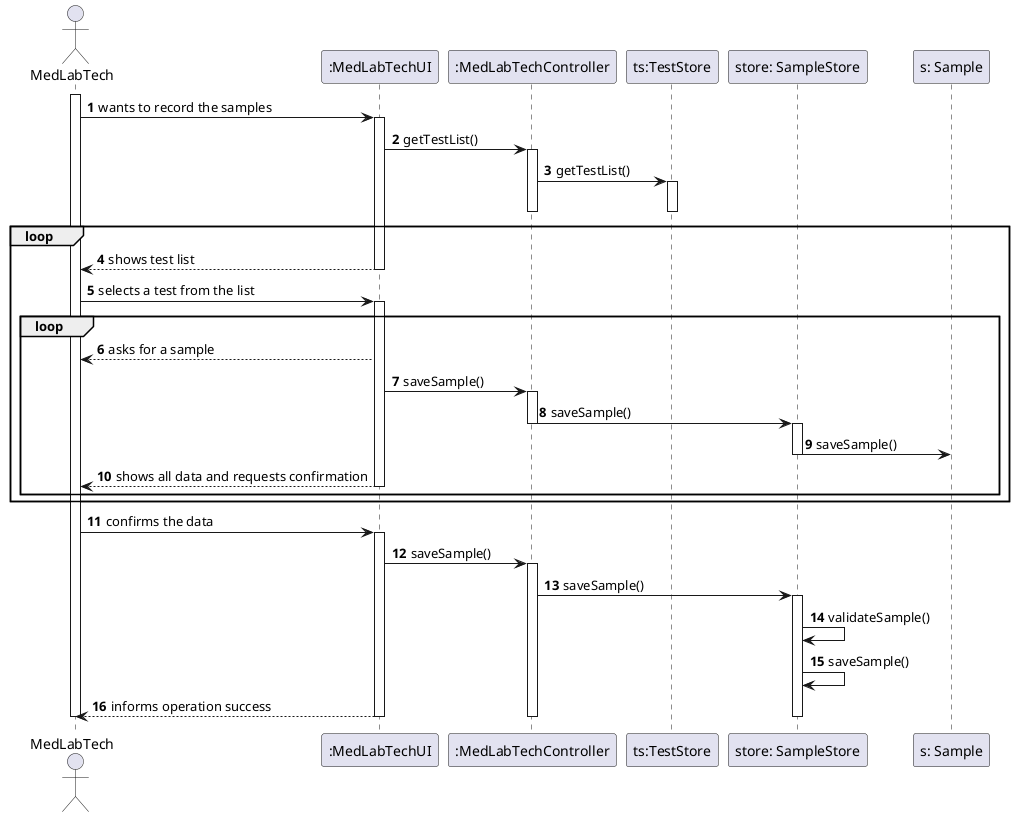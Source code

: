 @startuml
autonumber
actor MedLabTech as MLT
participant ":MedLabTechUI" as UI
participant ":MedLabTechController" as CTRL
participant "ts:TestStore" as TT
participant "store: SampleStore" as STO
participant "s: Sample" as S

activate MLT
MLT -> UI: wants to record the samples
activate UI
UI -> CTRL: getTestList()
activate CTRL
CTRL -> TT: getTestList()
activate TT
deactivate CTRL
deactivate TT
loop
UI --> MLT: shows test list
deactivate UI
MLT -> UI: selects a test from the list
activate UI
loop
UI --> MLT: asks for a sample
UI -> CTRL: saveSample()
activate CTRL
CTRL -> STO: saveSample()
deactivate CTRL
activate STO
STO -> S: saveSample()
deactivate STO
UI --> MLT: shows all data and requests confirmation
deactivate UI
end
end
deactivate UI
deactivate STO
deactivate CTRL
deactivate CTRL
MLT -> UI: confirms the data
activate UI
UI -> CTRL: saveSample()
activate CTRL
CTRL -> STO: saveSample()
activate STO
STO -> STO: validateSample()
STO -> STO: saveSample()
UI --> MLT: informs operation success
deactivate STO
deactivate CTRL
deactivate UI
deactivate MLT
@enduml